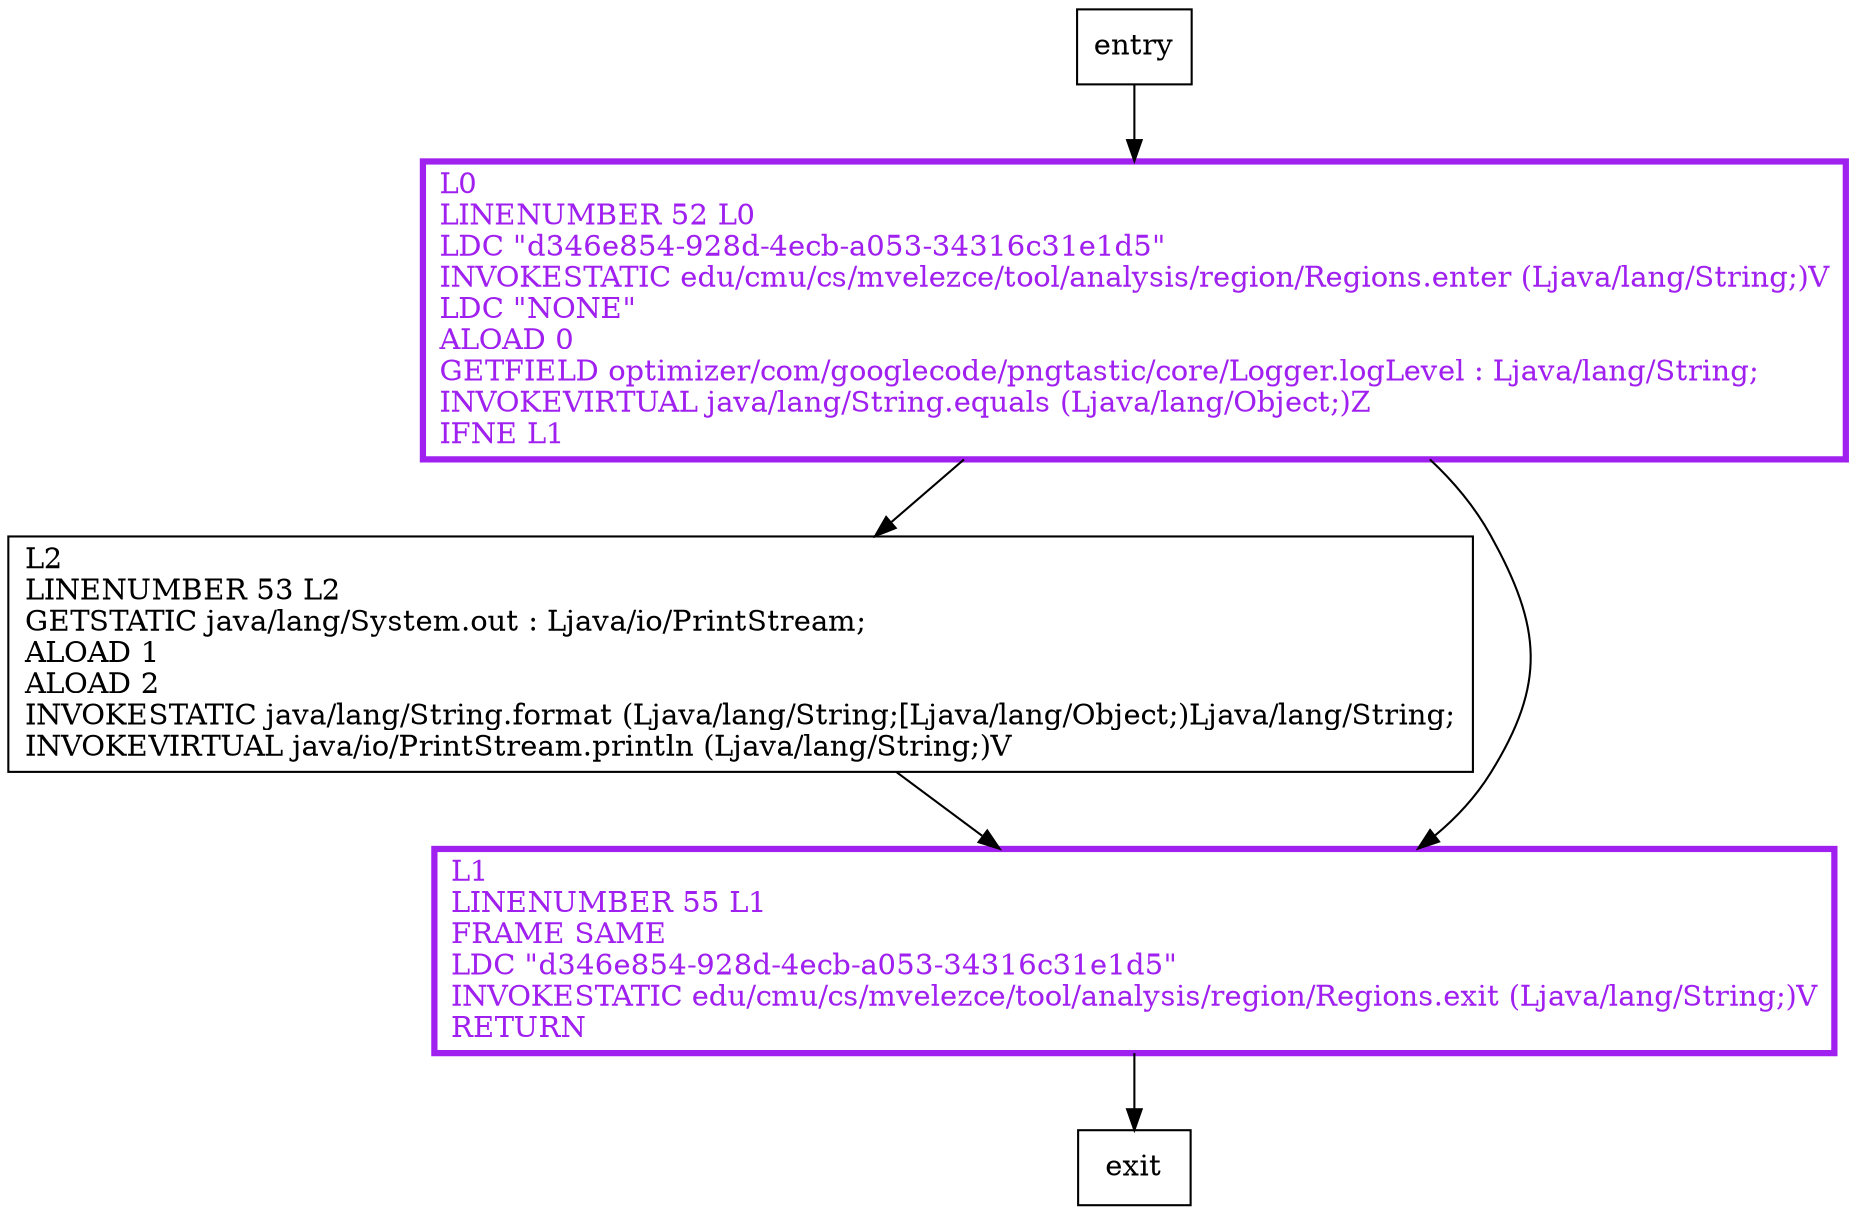 digraph error {
node [shape=record];
2017844610 [label="L2\lLINENUMBER 53 L2\lGETSTATIC java/lang/System.out : Ljava/io/PrintStream;\lALOAD 1\lALOAD 2\lINVOKESTATIC java/lang/String.format (Ljava/lang/String;[Ljava/lang/Object;)Ljava/lang/String;\lINVOKEVIRTUAL java/io/PrintStream.println (Ljava/lang/String;)V\l"];
998233822 [label="L0\lLINENUMBER 52 L0\lLDC \"d346e854-928d-4ecb-a053-34316c31e1d5\"\lINVOKESTATIC edu/cmu/cs/mvelezce/tool/analysis/region/Regions.enter (Ljava/lang/String;)V\lLDC \"NONE\"\lALOAD 0\lGETFIELD optimizer/com/googlecode/pngtastic/core/Logger.logLevel : Ljava/lang/String;\lINVOKEVIRTUAL java/lang/String.equals (Ljava/lang/Object;)Z\lIFNE L1\l"];
314677627 [label="L1\lLINENUMBER 55 L1\lFRAME SAME\lLDC \"d346e854-928d-4ecb-a053-34316c31e1d5\"\lINVOKESTATIC edu/cmu/cs/mvelezce/tool/analysis/region/Regions.exit (Ljava/lang/String;)V\lRETURN\l"];
entry;
exit;
2017844610 -> 314677627;
entry -> 998233822;
998233822 -> 2017844610;
998233822 -> 314677627;
314677627 -> exit;
998233822[fontcolor="purple", penwidth=3, color="purple"];
314677627[fontcolor="purple", penwidth=3, color="purple"];
}
